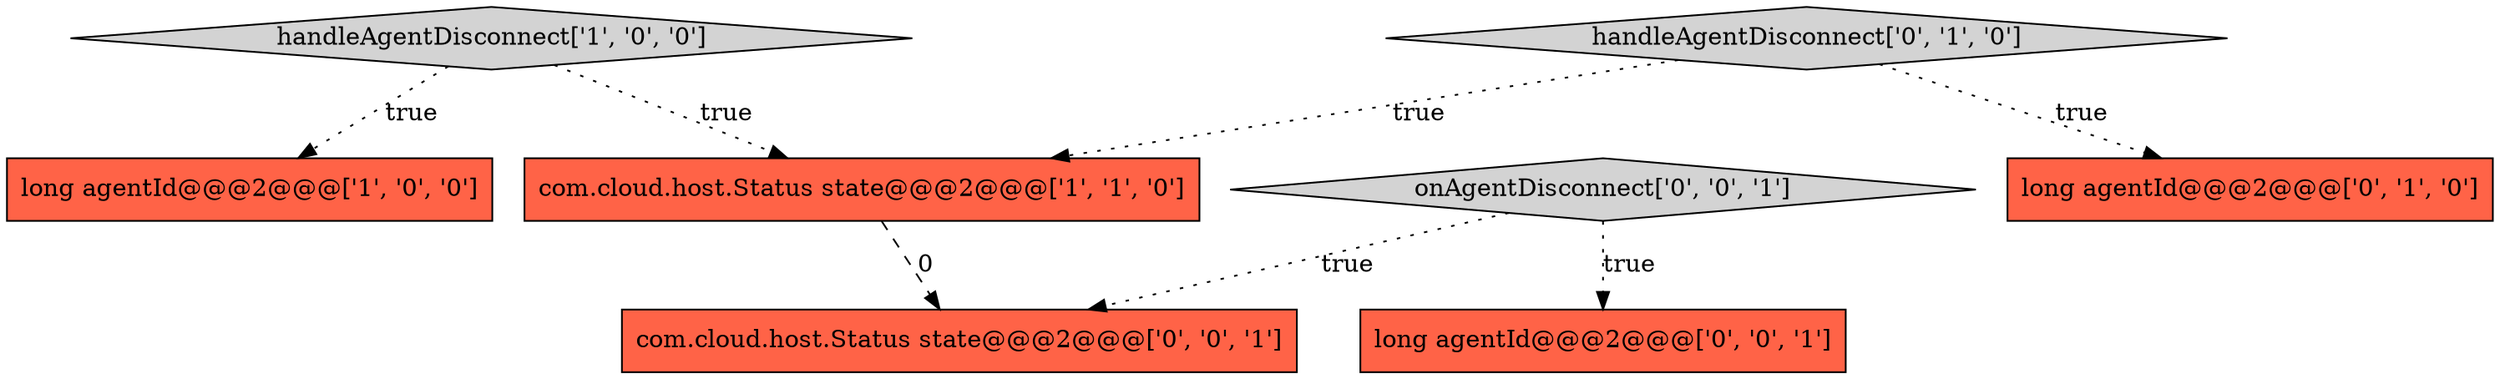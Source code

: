 digraph {
0 [style = filled, label = "long agentId@@@2@@@['1', '0', '0']", fillcolor = tomato, shape = box image = "AAA0AAABBB1BBB"];
4 [style = filled, label = "handleAgentDisconnect['0', '1', '0']", fillcolor = lightgray, shape = diamond image = "AAA0AAABBB2BBB"];
2 [style = filled, label = "com.cloud.host.Status state@@@2@@@['1', '1', '0']", fillcolor = tomato, shape = box image = "AAA0AAABBB1BBB"];
3 [style = filled, label = "long agentId@@@2@@@['0', '1', '0']", fillcolor = tomato, shape = box image = "AAA0AAABBB2BBB"];
7 [style = filled, label = "com.cloud.host.Status state@@@2@@@['0', '0', '1']", fillcolor = tomato, shape = box image = "AAA0AAABBB3BBB"];
5 [style = filled, label = "onAgentDisconnect['0', '0', '1']", fillcolor = lightgray, shape = diamond image = "AAA0AAABBB3BBB"];
6 [style = filled, label = "long agentId@@@2@@@['0', '0', '1']", fillcolor = tomato, shape = box image = "AAA0AAABBB3BBB"];
1 [style = filled, label = "handleAgentDisconnect['1', '0', '0']", fillcolor = lightgray, shape = diamond image = "AAA0AAABBB1BBB"];
1->2 [style = dotted, label="true"];
5->6 [style = dotted, label="true"];
2->7 [style = dashed, label="0"];
5->7 [style = dotted, label="true"];
4->3 [style = dotted, label="true"];
1->0 [style = dotted, label="true"];
4->2 [style = dotted, label="true"];
}
